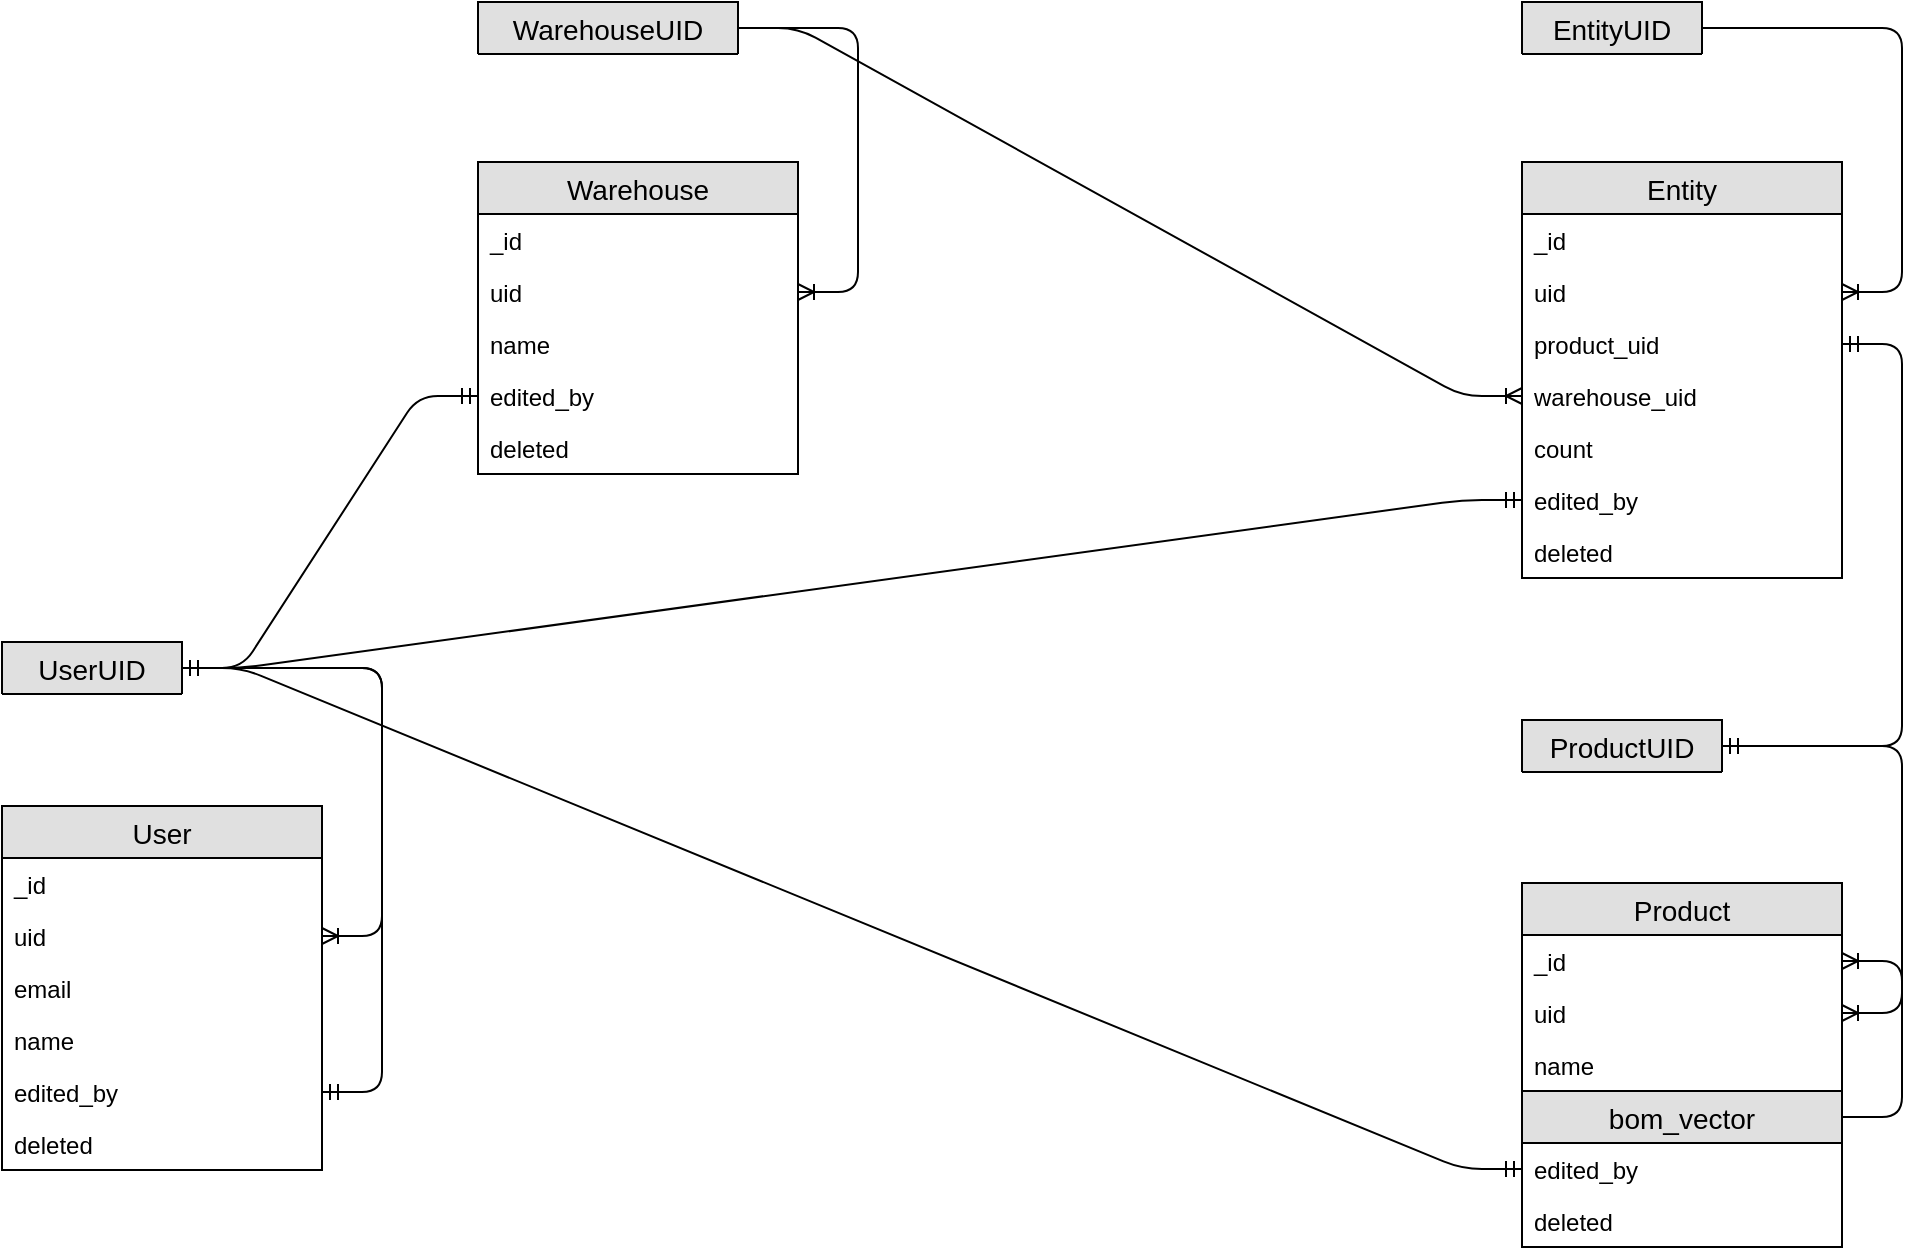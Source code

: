 <mxfile version="10.8.0" type="github"><diagram name="Page-1" id="e56a1550-8fbb-45ad-956c-1786394a9013"><mxGraphModel dx="1341" dy="-15" grid="1" gridSize="10" guides="1" tooltips="1" connect="1" arrows="1" fold="1" page="1" pageScale="1" pageWidth="1169" pageHeight="827" background="#ffffff" math="0" shadow="0"><root><mxCell id="0"/><mxCell id="1" parent="0"/><mxCell id="Yb4UQkaW8poXduhh4UkX-1" value="User" style="swimlane;fontStyle=0;childLayout=stackLayout;horizontal=1;startSize=26;fillColor=#e0e0e0;horizontalStack=0;resizeParent=1;resizeParentMax=0;resizeLast=0;collapsible=1;marginBottom=0;swimlaneFillColor=#ffffff;align=center;fontSize=14;" vertex="1" parent="1"><mxGeometry x="80" y="1242" width="160" height="182" as="geometry"/></mxCell><mxCell id="Yb4UQkaW8poXduhh4UkX-2" value="_id" style="text;strokeColor=none;fillColor=none;spacingLeft=4;spacingRight=4;overflow=hidden;rotatable=0;points=[[0,0.5],[1,0.5]];portConstraint=eastwest;fontSize=12;" vertex="1" parent="Yb4UQkaW8poXduhh4UkX-1"><mxGeometry y="26" width="160" height="26" as="geometry"/></mxCell><mxCell id="Yb4UQkaW8poXduhh4UkX-51" value="uid" style="text;strokeColor=none;fillColor=none;spacingLeft=4;spacingRight=4;overflow=hidden;rotatable=0;points=[[0,0.5],[1,0.5]];portConstraint=eastwest;fontSize=12;" vertex="1" parent="Yb4UQkaW8poXduhh4UkX-1"><mxGeometry y="52" width="160" height="26" as="geometry"/></mxCell><mxCell id="Yb4UQkaW8poXduhh4UkX-3" value="email" style="text;strokeColor=none;fillColor=none;spacingLeft=4;spacingRight=4;overflow=hidden;rotatable=0;points=[[0,0.5],[1,0.5]];portConstraint=eastwest;fontSize=12;" vertex="1" parent="Yb4UQkaW8poXduhh4UkX-1"><mxGeometry y="78" width="160" height="26" as="geometry"/></mxCell><mxCell id="Yb4UQkaW8poXduhh4UkX-4" value="name" style="text;strokeColor=none;fillColor=none;spacingLeft=4;spacingRight=4;overflow=hidden;rotatable=0;points=[[0,0.5],[1,0.5]];portConstraint=eastwest;fontSize=12;" vertex="1" parent="Yb4UQkaW8poXduhh4UkX-1"><mxGeometry y="104" width="160" height="26" as="geometry"/></mxCell><mxCell id="Yb4UQkaW8poXduhh4UkX-60" value="edited_by" style="text;strokeColor=none;fillColor=none;spacingLeft=4;spacingRight=4;overflow=hidden;rotatable=0;points=[[0,0.5],[1,0.5]];portConstraint=eastwest;fontSize=12;" vertex="1" parent="Yb4UQkaW8poXduhh4UkX-1"><mxGeometry y="130" width="160" height="26" as="geometry"/></mxCell><mxCell id="Yb4UQkaW8poXduhh4UkX-61" value="deleted" style="text;strokeColor=none;fillColor=none;spacingLeft=4;spacingRight=4;overflow=hidden;rotatable=0;points=[[0,0.5],[1,0.5]];portConstraint=eastwest;fontSize=12;" vertex="1" parent="Yb4UQkaW8poXduhh4UkX-1"><mxGeometry y="156" width="160" height="26" as="geometry"/></mxCell><mxCell id="Yb4UQkaW8poXduhh4UkX-7" value="Warehouse" style="swimlane;fontStyle=0;childLayout=stackLayout;horizontal=1;startSize=26;fillColor=#e0e0e0;horizontalStack=0;resizeParent=1;resizeParentMax=0;resizeLast=0;collapsible=1;marginBottom=0;swimlaneFillColor=#ffffff;align=center;fontSize=14;" vertex="1" parent="1"><mxGeometry x="318" y="920" width="160" height="156" as="geometry"/></mxCell><mxCell id="Yb4UQkaW8poXduhh4UkX-8" value="_id" style="text;strokeColor=none;fillColor=none;spacingLeft=4;spacingRight=4;overflow=hidden;rotatable=0;points=[[0,0.5],[1,0.5]];portConstraint=eastwest;fontSize=12;" vertex="1" parent="Yb4UQkaW8poXduhh4UkX-7"><mxGeometry y="26" width="160" height="26" as="geometry"/></mxCell><mxCell id="Yb4UQkaW8poXduhh4UkX-45" value="uid" style="text;strokeColor=none;fillColor=none;spacingLeft=4;spacingRight=4;overflow=hidden;rotatable=0;points=[[0,0.5],[1,0.5]];portConstraint=eastwest;fontSize=12;" vertex="1" parent="Yb4UQkaW8poXduhh4UkX-7"><mxGeometry y="52" width="160" height="26" as="geometry"/></mxCell><mxCell id="Yb4UQkaW8poXduhh4UkX-9" value="name" style="text;strokeColor=none;fillColor=none;spacingLeft=4;spacingRight=4;overflow=hidden;rotatable=0;points=[[0,0.5],[1,0.5]];portConstraint=eastwest;fontSize=12;" vertex="1" parent="Yb4UQkaW8poXduhh4UkX-7"><mxGeometry y="78" width="160" height="26" as="geometry"/></mxCell><mxCell id="Yb4UQkaW8poXduhh4UkX-53" value="edited_by" style="text;strokeColor=none;fillColor=none;spacingLeft=4;spacingRight=4;overflow=hidden;rotatable=0;points=[[0,0.5],[1,0.5]];portConstraint=eastwest;fontSize=12;" vertex="1" parent="Yb4UQkaW8poXduhh4UkX-7"><mxGeometry y="104" width="160" height="26" as="geometry"/></mxCell><mxCell id="Yb4UQkaW8poXduhh4UkX-52" value="deleted" style="text;strokeColor=none;fillColor=none;spacingLeft=4;spacingRight=4;overflow=hidden;rotatable=0;points=[[0,0.5],[1,0.5]];portConstraint=eastwest;fontSize=12;" vertex="1" parent="Yb4UQkaW8poXduhh4UkX-7"><mxGeometry y="130" width="160" height="26" as="geometry"/></mxCell><mxCell id="Yb4UQkaW8poXduhh4UkX-11" value="Product" style="swimlane;fontStyle=0;childLayout=stackLayout;horizontal=1;startSize=26;fillColor=#e0e0e0;horizontalStack=0;resizeParent=1;resizeParentMax=0;resizeLast=0;collapsible=1;marginBottom=0;swimlaneFillColor=#ffffff;align=center;fontSize=14;" vertex="1" parent="1"><mxGeometry x="840" y="1280.5" width="160" height="182" as="geometry"/></mxCell><mxCell id="Yb4UQkaW8poXduhh4UkX-47" value="_id" style="text;strokeColor=none;fillColor=none;spacingLeft=4;spacingRight=4;overflow=hidden;rotatable=0;points=[[0,0.5],[1,0.5]];portConstraint=eastwest;fontSize=12;" vertex="1" parent="Yb4UQkaW8poXduhh4UkX-11"><mxGeometry y="26" width="160" height="26" as="geometry"/></mxCell><mxCell id="Yb4UQkaW8poXduhh4UkX-12" value="uid&#10;" style="text;strokeColor=none;fillColor=none;spacingLeft=4;spacingRight=4;overflow=hidden;rotatable=0;points=[[0,0.5],[1,0.5]];portConstraint=eastwest;fontSize=12;" vertex="1" parent="Yb4UQkaW8poXduhh4UkX-11"><mxGeometry y="52" width="160" height="26" as="geometry"/></mxCell><mxCell id="Yb4UQkaW8poXduhh4UkX-13" value="name" style="text;strokeColor=none;fillColor=none;spacingLeft=4;spacingRight=4;overflow=hidden;rotatable=0;points=[[0,0.5],[1,0.5]];portConstraint=eastwest;fontSize=12;" vertex="1" parent="Yb4UQkaW8poXduhh4UkX-11"><mxGeometry y="78" width="160" height="26" as="geometry"/></mxCell><mxCell id="Yb4UQkaW8poXduhh4UkX-79" value="bom_vector" style="swimlane;fontStyle=0;childLayout=stackLayout;horizontal=1;startSize=26;fillColor=#e0e0e0;horizontalStack=0;resizeParent=1;resizeParentMax=0;resizeLast=0;collapsible=1;marginBottom=0;swimlaneFillColor=#ffffff;align=center;fontSize=14;" vertex="1" collapsed="1" parent="Yb4UQkaW8poXduhh4UkX-11"><mxGeometry y="104" width="160" height="26" as="geometry"><mxRectangle y="104" width="160" height="78" as="alternateBounds"/></mxGeometry></mxCell><mxCell id="Yb4UQkaW8poXduhh4UkX-80" value="product_id" style="text;strokeColor=none;fillColor=none;spacingLeft=4;spacingRight=4;overflow=hidden;rotatable=0;points=[[0,0.5],[1,0.5]];portConstraint=eastwest;fontSize=12;" vertex="1" parent="Yb4UQkaW8poXduhh4UkX-79"><mxGeometry y="26" width="160" height="26" as="geometry"/></mxCell><mxCell id="Yb4UQkaW8poXduhh4UkX-81" value="count" style="text;strokeColor=none;fillColor=none;spacingLeft=4;spacingRight=4;overflow=hidden;rotatable=0;points=[[0,0.5],[1,0.5]];portConstraint=eastwest;fontSize=12;" vertex="1" parent="Yb4UQkaW8poXduhh4UkX-79"><mxGeometry y="52" width="160" height="26" as="geometry"/></mxCell><mxCell id="Yb4UQkaW8poXduhh4UkX-58" value="edited_by" style="text;strokeColor=none;fillColor=none;spacingLeft=4;spacingRight=4;overflow=hidden;rotatable=0;points=[[0,0.5],[1,0.5]];portConstraint=eastwest;fontSize=12;" vertex="1" parent="Yb4UQkaW8poXduhh4UkX-11"><mxGeometry y="130" width="160" height="26" as="geometry"/></mxCell><mxCell id="Yb4UQkaW8poXduhh4UkX-59" value="deleted" style="text;strokeColor=none;fillColor=none;spacingLeft=4;spacingRight=4;overflow=hidden;rotatable=0;points=[[0,0.5],[1,0.5]];portConstraint=eastwest;fontSize=12;" vertex="1" parent="Yb4UQkaW8poXduhh4UkX-11"><mxGeometry y="156" width="160" height="26" as="geometry"/></mxCell><mxCell id="Yb4UQkaW8poXduhh4UkX-83" value="" style="edgeStyle=entityRelationEdgeStyle;fontSize=12;html=1;endArrow=ERoneToMany;" edge="1" parent="Yb4UQkaW8poXduhh4UkX-11" source="Yb4UQkaW8poXduhh4UkX-80" target="Yb4UQkaW8poXduhh4UkX-47"><mxGeometry width="100" height="100" relative="1" as="geometry"><mxPoint x="-190" y="69.5" as="sourcePoint"/><mxPoint x="-90" y="-30.5" as="targetPoint"/></mxGeometry></mxCell><mxCell id="Yb4UQkaW8poXduhh4UkX-15" value="Entity" style="swimlane;fontStyle=0;childLayout=stackLayout;horizontal=1;startSize=26;fillColor=#e0e0e0;horizontalStack=0;resizeParent=1;resizeParentMax=0;resizeLast=0;collapsible=1;marginBottom=0;swimlaneFillColor=#ffffff;align=center;fontSize=14;" vertex="1" parent="1"><mxGeometry x="840" y="920" width="160" height="208" as="geometry"/></mxCell><mxCell id="Yb4UQkaW8poXduhh4UkX-16" value="_id" style="text;strokeColor=none;fillColor=none;spacingLeft=4;spacingRight=4;overflow=hidden;rotatable=0;points=[[0,0.5],[1,0.5]];portConstraint=eastwest;fontSize=12;" vertex="1" parent="Yb4UQkaW8poXduhh4UkX-15"><mxGeometry y="26" width="160" height="26" as="geometry"/></mxCell><mxCell id="Yb4UQkaW8poXduhh4UkX-46" value="uid&#10;" style="text;strokeColor=none;fillColor=none;spacingLeft=4;spacingRight=4;overflow=hidden;rotatable=0;points=[[0,0.5],[1,0.5]];portConstraint=eastwest;fontSize=12;" vertex="1" parent="Yb4UQkaW8poXduhh4UkX-15"><mxGeometry y="52" width="160" height="26" as="geometry"/></mxCell><mxCell id="Yb4UQkaW8poXduhh4UkX-17" value="product_uid" style="text;strokeColor=none;fillColor=none;spacingLeft=4;spacingRight=4;overflow=hidden;rotatable=0;points=[[0,0.5],[1,0.5]];portConstraint=eastwest;fontSize=12;" vertex="1" parent="Yb4UQkaW8poXduhh4UkX-15"><mxGeometry y="78" width="160" height="26" as="geometry"/></mxCell><mxCell id="Yb4UQkaW8poXduhh4UkX-18" value="warehouse_uid" style="text;strokeColor=none;fillColor=none;spacingLeft=4;spacingRight=4;overflow=hidden;rotatable=0;points=[[0,0.5],[1,0.5]];portConstraint=eastwest;fontSize=12;" vertex="1" parent="Yb4UQkaW8poXduhh4UkX-15"><mxGeometry y="104" width="160" height="26" as="geometry"/></mxCell><mxCell id="Yb4UQkaW8poXduhh4UkX-22" value="count" style="text;strokeColor=none;fillColor=none;spacingLeft=4;spacingRight=4;overflow=hidden;rotatable=0;points=[[0,0.5],[1,0.5]];portConstraint=eastwest;fontSize=12;" vertex="1" parent="Yb4UQkaW8poXduhh4UkX-15"><mxGeometry y="130" width="160" height="26" as="geometry"/></mxCell><mxCell id="Yb4UQkaW8poXduhh4UkX-56" value="edited_by" style="text;strokeColor=none;fillColor=none;spacingLeft=4;spacingRight=4;overflow=hidden;rotatable=0;points=[[0,0.5],[1,0.5]];portConstraint=eastwest;fontSize=12;" vertex="1" parent="Yb4UQkaW8poXduhh4UkX-15"><mxGeometry y="156" width="160" height="26" as="geometry"/></mxCell><mxCell id="Yb4UQkaW8poXduhh4UkX-57" value="deleted" style="text;strokeColor=none;fillColor=none;spacingLeft=4;spacingRight=4;overflow=hidden;rotatable=0;points=[[0,0.5],[1,0.5]];portConstraint=eastwest;fontSize=12;" vertex="1" parent="Yb4UQkaW8poXduhh4UkX-15"><mxGeometry y="182" width="160" height="26" as="geometry"/></mxCell><mxCell id="Yb4UQkaW8poXduhh4UkX-21" value="" style="edgeStyle=entityRelationEdgeStyle;fontSize=12;html=1;endArrow=ERoneToMany;entryX=0;entryY=0.5;entryDx=0;entryDy=0;exitX=1;exitY=0.5;exitDx=0;exitDy=0;" edge="1" parent="1" source="Yb4UQkaW8poXduhh4UkX-30" target="Yb4UQkaW8poXduhh4UkX-18"><mxGeometry width="100" height="100" relative="1" as="geometry"><mxPoint x="590" y="910" as="sourcePoint"/><mxPoint x="690" y="750" as="targetPoint"/></mxGeometry></mxCell><mxCell id="Yb4UQkaW8poXduhh4UkX-23" value="" style="edgeStyle=entityRelationEdgeStyle;fontSize=12;html=1;endArrow=ERmandOne;startArrow=ERmandOne;exitX=1;exitY=0.5;exitDx=0;exitDy=0;" edge="1" parent="1" source="Yb4UQkaW8poXduhh4UkX-40" target="Yb4UQkaW8poXduhh4UkX-17"><mxGeometry width="100" height="100" relative="1" as="geometry"><mxPoint x="720" y="1040" as="sourcePoint"/><mxPoint x="990" y="1130" as="targetPoint"/></mxGeometry></mxCell><mxCell id="Yb4UQkaW8poXduhh4UkX-24" value="UserUID" style="swimlane;fontStyle=0;childLayout=stackLayout;horizontal=1;startSize=26;fillColor=#e0e0e0;horizontalStack=0;resizeParent=1;resizeParentMax=0;resizeLast=0;collapsible=1;marginBottom=0;swimlaneFillColor=#ffffff;align=center;fontSize=14;" vertex="1" collapsed="1" parent="1"><mxGeometry x="80" y="1160" width="90" height="26" as="geometry"><mxRectangle x="80" y="1160" width="160" height="52" as="alternateBounds"/></mxGeometry></mxCell><mxCell id="Yb4UQkaW8poXduhh4UkX-25" value="_id" style="text;strokeColor=none;fillColor=none;spacingLeft=4;spacingRight=4;overflow=hidden;rotatable=0;points=[[0,0.5],[1,0.5]];portConstraint=eastwest;fontSize=12;" vertex="1" parent="Yb4UQkaW8poXduhh4UkX-24"><mxGeometry y="26" width="90" height="26" as="geometry"/></mxCell><mxCell id="Yb4UQkaW8poXduhh4UkX-28" value="" style="edgeStyle=entityRelationEdgeStyle;fontSize=12;html=1;endArrow=ERoneToMany;" edge="1" parent="1" source="Yb4UQkaW8poXduhh4UkX-25" target="Yb4UQkaW8poXduhh4UkX-51"><mxGeometry width="100" height="100" relative="1" as="geometry"><mxPoint x="200" y="1160" as="sourcePoint"/><mxPoint x="300" y="1060" as="targetPoint"/></mxGeometry></mxCell><mxCell id="Yb4UQkaW8poXduhh4UkX-29" value="WarehouseUID" style="swimlane;fontStyle=0;childLayout=stackLayout;horizontal=1;startSize=26;fillColor=#e0e0e0;horizontalStack=0;resizeParent=1;resizeParentMax=0;resizeLast=0;collapsible=1;marginBottom=0;swimlaneFillColor=#ffffff;align=center;fontSize=14;" vertex="1" collapsed="1" parent="1"><mxGeometry x="318" y="840" width="130" height="26" as="geometry"><mxRectangle x="318" y="840" width="160" height="52" as="alternateBounds"/></mxGeometry></mxCell><mxCell id="Yb4UQkaW8poXduhh4UkX-30" value="_id" style="text;strokeColor=none;fillColor=none;spacingLeft=4;spacingRight=4;overflow=hidden;rotatable=0;points=[[0,0.5],[1,0.5]];portConstraint=eastwest;fontSize=12;" vertex="1" parent="Yb4UQkaW8poXduhh4UkX-29"><mxGeometry y="26" width="130" height="26" as="geometry"/></mxCell><mxCell id="Yb4UQkaW8poXduhh4UkX-33" value="" style="edgeStyle=entityRelationEdgeStyle;fontSize=12;html=1;endArrow=ERoneToMany;exitX=1;exitY=0.5;exitDx=0;exitDy=0;" edge="1" parent="1" source="Yb4UQkaW8poXduhh4UkX-30" target="Yb4UQkaW8poXduhh4UkX-45"><mxGeometry width="100" height="100" relative="1" as="geometry"><mxPoint x="200" y="920" as="sourcePoint"/><mxPoint x="300" y="820" as="targetPoint"/></mxGeometry></mxCell><mxCell id="Yb4UQkaW8poXduhh4UkX-34" value="EntityUID" style="swimlane;fontStyle=0;childLayout=stackLayout;horizontal=1;startSize=26;fillColor=#e0e0e0;horizontalStack=0;resizeParent=1;resizeParentMax=0;resizeLast=0;collapsible=1;marginBottom=0;swimlaneFillColor=#ffffff;align=center;fontSize=14;" vertex="1" collapsed="1" parent="1"><mxGeometry x="840" y="840" width="90" height="26" as="geometry"><mxRectangle x="840" y="840" width="160" height="52" as="alternateBounds"/></mxGeometry></mxCell><mxCell id="Yb4UQkaW8poXduhh4UkX-35" value="_id" style="text;strokeColor=none;fillColor=none;spacingLeft=4;spacingRight=4;overflow=hidden;rotatable=0;points=[[0,0.5],[1,0.5]];portConstraint=eastwest;fontSize=12;" vertex="1" parent="Yb4UQkaW8poXduhh4UkX-34"><mxGeometry y="26" width="90" height="26" as="geometry"/></mxCell><mxCell id="Yb4UQkaW8poXduhh4UkX-38" value="" style="edgeStyle=entityRelationEdgeStyle;fontSize=12;html=1;endArrow=ERoneToMany;exitX=1;exitY=0.5;exitDx=0;exitDy=0;" edge="1" parent="1" source="Yb4UQkaW8poXduhh4UkX-35" target="Yb4UQkaW8poXduhh4UkX-46"><mxGeometry width="100" height="100" relative="1" as="geometry"><mxPoint x="900" y="890" as="sourcePoint"/><mxPoint x="1000" y="790" as="targetPoint"/></mxGeometry></mxCell><mxCell id="Yb4UQkaW8poXduhh4UkX-39" value="ProductUID" style="swimlane;fontStyle=0;childLayout=stackLayout;horizontal=1;startSize=26;fillColor=#e0e0e0;horizontalStack=0;resizeParent=1;resizeParentMax=0;resizeLast=0;collapsible=1;marginBottom=0;swimlaneFillColor=#ffffff;align=center;fontSize=14;" vertex="1" collapsed="1" parent="1"><mxGeometry x="840" y="1199" width="100" height="26" as="geometry"><mxRectangle x="840" y="1199" width="160" height="52" as="alternateBounds"/></mxGeometry></mxCell><mxCell id="Yb4UQkaW8poXduhh4UkX-40" value="_id" style="text;strokeColor=none;fillColor=none;spacingLeft=4;spacingRight=4;overflow=hidden;rotatable=0;points=[[0,0.5],[1,0.5]];portConstraint=eastwest;fontSize=12;" vertex="1" parent="Yb4UQkaW8poXduhh4UkX-39"><mxGeometry y="26" width="100" height="26" as="geometry"/></mxCell><mxCell id="Yb4UQkaW8poXduhh4UkX-44" value="" style="edgeStyle=entityRelationEdgeStyle;fontSize=12;html=1;endArrow=ERoneToMany;" edge="1" parent="1" source="Yb4UQkaW8poXduhh4UkX-40" target="Yb4UQkaW8poXduhh4UkX-12"><mxGeometry width="100" height="100" relative="1" as="geometry"><mxPoint x="640" y="1160" as="sourcePoint"/><mxPoint x="690" y="1080" as="targetPoint"/></mxGeometry></mxCell><mxCell id="Yb4UQkaW8poXduhh4UkX-55" value="" style="edgeStyle=entityRelationEdgeStyle;fontSize=12;html=1;endArrow=ERmandOne;startArrow=ERmandOne;entryX=0;entryY=0.5;entryDx=0;entryDy=0;exitX=1;exitY=0.5;exitDx=0;exitDy=0;" edge="1" parent="1" source="Yb4UQkaW8poXduhh4UkX-25" target="Yb4UQkaW8poXduhh4UkX-53"><mxGeometry width="100" height="100" relative="1" as="geometry"><mxPoint x="40" y="1370" as="sourcePoint"/><mxPoint x="140" y="1270" as="targetPoint"/></mxGeometry></mxCell><mxCell id="Yb4UQkaW8poXduhh4UkX-63" value="" style="edgeStyle=entityRelationEdgeStyle;fontSize=12;html=1;endArrow=ERmandOne;startArrow=ERmandOne;" edge="1" parent="1" source="Yb4UQkaW8poXduhh4UkX-25" target="Yb4UQkaW8poXduhh4UkX-60"><mxGeometry width="100" height="100" relative="1" as="geometry"><mxPoint x="160" y="1430" as="sourcePoint"/><mxPoint x="260" y="1330" as="targetPoint"/></mxGeometry></mxCell><mxCell id="Yb4UQkaW8poXduhh4UkX-64" value="" style="edgeStyle=entityRelationEdgeStyle;fontSize=12;html=1;endArrow=ERmandOne;startArrow=ERmandOne;" edge="1" parent="1" source="Yb4UQkaW8poXduhh4UkX-25" target="Yb4UQkaW8poXduhh4UkX-58"><mxGeometry width="100" height="100" relative="1" as="geometry"><mxPoint x="210" y="1169" as="sourcePoint"/><mxPoint x="290" y="1273" as="targetPoint"/></mxGeometry></mxCell><mxCell id="Yb4UQkaW8poXduhh4UkX-65" value="" style="edgeStyle=entityRelationEdgeStyle;fontSize=12;html=1;endArrow=ERmandOne;startArrow=ERmandOne;" edge="1" parent="1" source="Yb4UQkaW8poXduhh4UkX-25" target="Yb4UQkaW8poXduhh4UkX-56"><mxGeometry width="100" height="100" relative="1" as="geometry"><mxPoint x="210" y="1169" as="sourcePoint"/><mxPoint x="730" y="1273" as="targetPoint"/></mxGeometry></mxCell></root></mxGraphModel></diagram></mxfile>